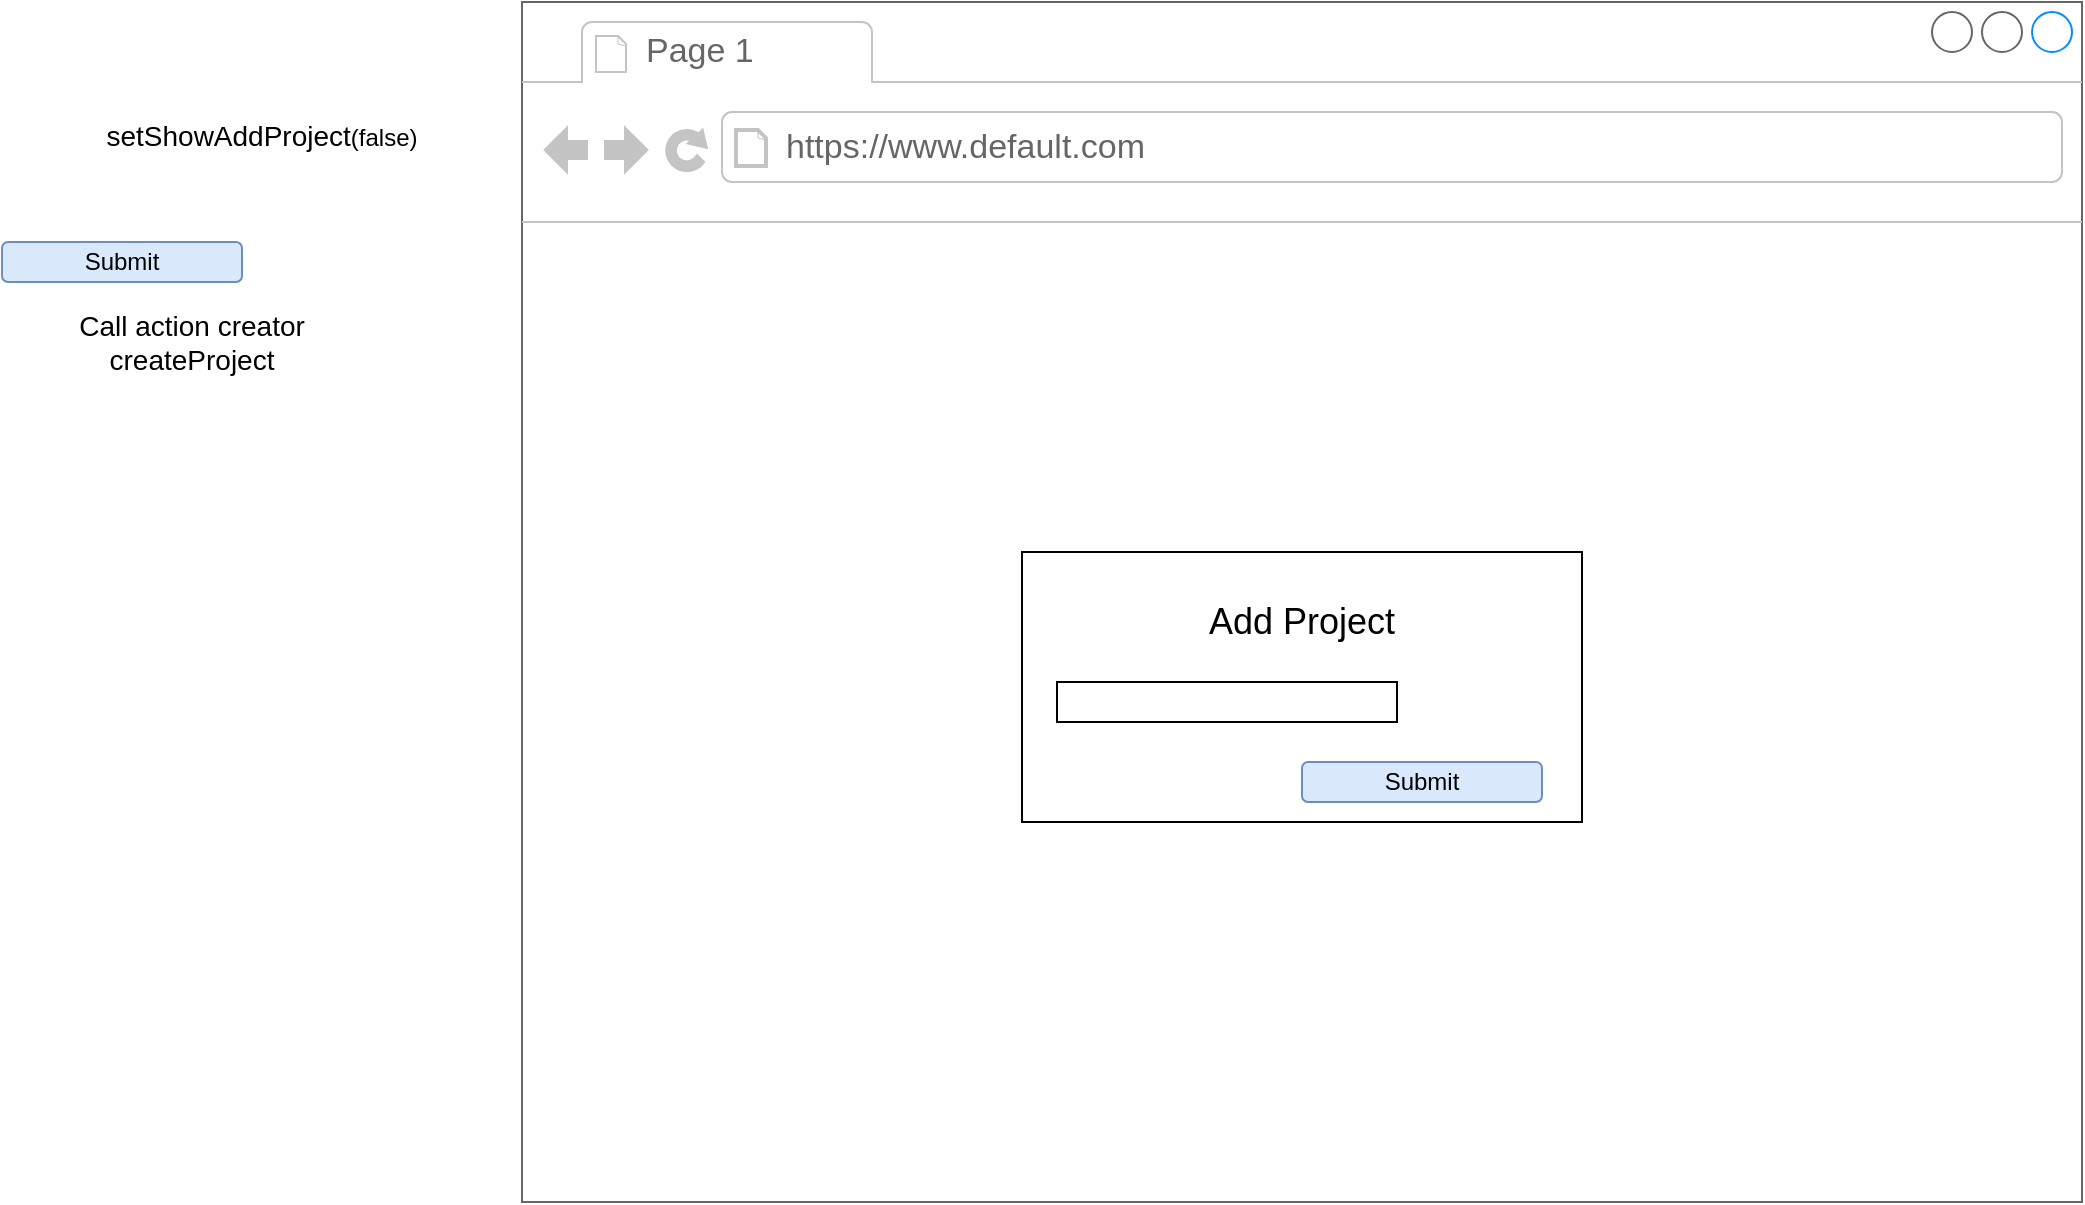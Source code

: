 <mxfile version="12.9.14" type="device"><diagram name="Page-1" id="2cc2dc42-3aac-f2a9-1cec-7a8b7cbee084"><mxGraphModel dx="1336" dy="843" grid="1" gridSize="10" guides="1" tooltips="1" connect="1" arrows="1" fold="1" page="1" pageScale="1" pageWidth="1100" pageHeight="850" background="#ffffff" math="0" shadow="0"><root><mxCell id="0"/><mxCell id="1" parent="0"/><mxCell id="7026571954dc6520-1" value="" style="strokeWidth=1;shadow=0;dashed=0;align=center;html=1;shape=mxgraph.mockup.containers.browserWindow;rSize=0;strokeColor=#666666;mainText=,;recursiveResize=0;rounded=0;labelBackgroundColor=none;fontFamily=Verdana;fontSize=12" parent="1" vertex="1"><mxGeometry x="290" y="150" width="780" height="600" as="geometry"/></mxCell><mxCell id="7026571954dc6520-2" value="Page 1" style="strokeWidth=1;shadow=0;dashed=0;align=center;html=1;shape=mxgraph.mockup.containers.anchor;fontSize=17;fontColor=#666666;align=left;" parent="7026571954dc6520-1" vertex="1"><mxGeometry x="60" y="12" width="110" height="26" as="geometry"/></mxCell><mxCell id="7026571954dc6520-3" value="https://www.default.com" style="strokeWidth=1;shadow=0;dashed=0;align=center;html=1;shape=mxgraph.mockup.containers.anchor;rSize=0;fontSize=17;fontColor=#666666;align=left;" parent="7026571954dc6520-1" vertex="1"><mxGeometry x="130" y="60" width="250" height="26" as="geometry"/></mxCell><mxCell id="lJ5CnQ_Xtu7p4TuDLEU6-34" value="&lt;span style=&quot;font-size: 14px&quot;&gt;&lt;br&gt;&lt;/span&gt;" style="text;html=1;strokeColor=none;fillColor=none;align=center;verticalAlign=middle;whiteSpace=wrap;rounded=0;" parent="7026571954dc6520-1" vertex="1"><mxGeometry x="267.5" y="175" width="100" height="65" as="geometry"/></mxCell><mxCell id="wDN0cvC8BD69L-q3aZ6F-2" value="" style="rounded=0;whiteSpace=wrap;html=1;" vertex="1" parent="7026571954dc6520-1"><mxGeometry x="250" y="275" width="280" height="135" as="geometry"/></mxCell><mxCell id="wDN0cvC8BD69L-q3aZ6F-3" value="&lt;font style=&quot;font-size: 18px&quot;&gt;Add Project&lt;/font&gt;" style="text;html=1;strokeColor=none;fillColor=none;align=center;verticalAlign=middle;whiteSpace=wrap;rounded=0;" vertex="1" parent="7026571954dc6520-1"><mxGeometry x="325" y="290" width="130" height="40" as="geometry"/></mxCell><mxCell id="wDN0cvC8BD69L-q3aZ6F-10" value="" style="rounded=0;whiteSpace=wrap;html=1;" vertex="1" parent="7026571954dc6520-1"><mxGeometry x="267.5" y="340" width="170" height="20" as="geometry"/></mxCell><mxCell id="wDN0cvC8BD69L-q3aZ6F-12" value="&lt;span style=&quot;font-family: monospace ; font-size: 0px&quot;&gt;%3CmxGraphModel%3E%3Croot%3E%3CmxCell%20id%3D%220%22%2F%3E%3CmxCell%20id%3D%221%22%20parent%3D%220%22%2F%3E%3CmxCell%20id%3D%222%22%20value%3D%22%26lt%3Bspan%20style%3D%26quot%3Bfont-family%3A%20%26amp%3B%2334%3Bhelvetica%26amp%3B%2334%3B%20%3B%20font-size%3A%2012px%20%3B%20font-style%3A%20normal%20%3B%20font-weight%3A%20400%20%3B%20letter-spacing%3A%20normal%20%3B%20text-align%3A%20center%20%3B%20text-indent%3A%200px%20%3B%20text-transform%3A%20none%20%3B%20word-spacing%3A%200px%20%3B%20float%3A%20none%20%3B%20display%3A%20inline%26quot%3B%26gt%3BContent%3A%26lt%3Bbr%26gt%3BmaxWidth%3A%201000%20px%26lt%3Bbr%26gt%3B%26lt%3Bbr%26gt%3B%26lt%3B%2Fspan%26gt%3B%22%20style%3D%22rounded%3D0%3BwhiteSpace%3Dwrap%3Bhtml%3D1%3BfillColor%3D%23f5f5f5%3BstrokeColor%3D%23666666%3BfontColor%3D%23333333%3B%22%20vertex%3D%221%22%20parent%3D%221%22%3E%3CmxGeometry%20x%3D%2230%22%20y%3D%22410%22%20width%3D%22200%22%20height%3D%2260%22%20as%3D%22geometry%22%2F%3E%3C%2FmxCell%3E%3C%2Froot%3E%3C%2FmxGraphModel%3E&lt;/span&gt;&lt;span style=&quot;font-family: monospace ; font-size: 0px&quot;&gt;%3CmxGraphModel%3E%3Croot%3E%3CmxCell%20id%3D%220%22%2F%3E%3CmxCell%20id%3D%221%22%20parent%3D%220%22%2F%3E%3CmxCell%20id%3D%222%22%20value%3D%22%26lt%3Bspan%20style%3D%26quot%3Bfont-family%3A%20%26amp%3B%2334%3Bhelvetica%26amp%3B%2334%3B%20%3B%20font-size%3A%2012px%20%3B%20font-style%3A%20normal%20%3B%20font-weight%3A%20400%20%3B%20letter-spacing%3A%20normal%20%3B%20text-align%3A%20center%20%3B%20text-indent%3A%200px%20%3B%20text-transform%3A%20none%20%3B%20word-spacing%3A%200px%20%3B%20float%3A%20none%20%3B%20display%3A%20inline%26quot%3B%26gt%3BContent%3A%26lt%3Bbr%26gt%3BmaxWidth%3A%201000%20px%26lt%3Bbr%26gt%3B%26lt%3Bbr%26gt%3B%26lt%3B%2Fspan%26gt%3B%22%20style%3D%22rounded%3D0%3BwhiteSpace%3Dwrap%3Bhtml%3D1%3BfillColor%3D%23f5f5f5%3BstrokeColor%3D%23666666%3BfontColor%3D%23333333%3B%22%20vertex%3D%221%22%20parent%3D%221%22%3E%3CmxGeometry%20x%3D%2230%22%20y%3D%22410%22%20width%3D%22200%22%20height%3D%2260%22%20as%3D%22geometry%22%2F%3E%3C%2FmxCell%3E%3C%2Froot%3E%3C%2FmxGraphModel%3E&lt;/span&gt;" style="shape=image;html=1;verticalAlign=top;verticalLabelPosition=bottom;labelBackgroundColor=#ffffff;imageAspect=0;aspect=fixed;image=https://cdn4.iconfinder.com/data/icons/ionicons/512/icon-close-circled-128.png" vertex="1" parent="7026571954dc6520-1"><mxGeometry x="728" y="120" width="38" height="38" as="geometry"/></mxCell><mxCell id="wDN0cvC8BD69L-q3aZ6F-19" value="Submit" style="rounded=1;whiteSpace=wrap;html=1;fillColor=#dae8fc;strokeColor=#6c8ebf;" vertex="1" parent="7026571954dc6520-1"><mxGeometry x="390" y="380" width="120" height="20" as="geometry"/></mxCell><mxCell id="wDN0cvC8BD69L-q3aZ6F-1" value="&lt;span style=&quot;font-family: monospace ; font-size: 0px&quot;&gt;%3CmxGraphModel%3E%3Croot%3E%3CmxCell%20id%3D%220%22%2F%3E%3CmxCell%20id%3D%221%22%20parent%3D%220%22%2F%3E%3CmxCell%20id%3D%222%22%20value%3D%22%26lt%3Bspan%20style%3D%26quot%3Bfont-family%3A%20%26amp%3B%2334%3Bhelvetica%26amp%3B%2334%3B%20%3B%20font-size%3A%2012px%20%3B%20font-style%3A%20normal%20%3B%20font-weight%3A%20400%20%3B%20letter-spacing%3A%20normal%20%3B%20text-align%3A%20center%20%3B%20text-indent%3A%200px%20%3B%20text-transform%3A%20none%20%3B%20word-spacing%3A%200px%20%3B%20float%3A%20none%20%3B%20display%3A%20inline%26quot%3B%26gt%3BContent%3A%26lt%3Bbr%26gt%3BmaxWidth%3A%201000%20px%26lt%3Bbr%26gt%3B%26lt%3Bbr%26gt%3B%26lt%3B%2Fspan%26gt%3B%22%20style%3D%22rounded%3D0%3BwhiteSpace%3Dwrap%3Bhtml%3D1%3BfillColor%3D%23f5f5f5%3BstrokeColor%3D%23666666%3BfontColor%3D%23333333%3B%22%20vertex%3D%221%22%20parent%3D%221%22%3E%3CmxGeometry%20x%3D%2230%22%20y%3D%22410%22%20width%3D%22200%22%20height%3D%2260%22%20as%3D%22geometry%22%2F%3E%3C%2FmxCell%3E%3C%2Froot%3E%3C%2FmxGraphModel%3E&lt;/span&gt;&lt;span style=&quot;font-family: monospace ; font-size: 0px&quot;&gt;%3CmxGraphModel%3E%3Croot%3E%3CmxCell%20id%3D%220%22%2F%3E%3CmxCell%20id%3D%221%22%20parent%3D%220%22%2F%3E%3CmxCell%20id%3D%222%22%20value%3D%22%26lt%3Bspan%20style%3D%26quot%3Bfont-family%3A%20%26amp%3B%2334%3Bhelvetica%26amp%3B%2334%3B%20%3B%20font-size%3A%2012px%20%3B%20font-style%3A%20normal%20%3B%20font-weight%3A%20400%20%3B%20letter-spacing%3A%20normal%20%3B%20text-align%3A%20center%20%3B%20text-indent%3A%200px%20%3B%20text-transform%3A%20none%20%3B%20word-spacing%3A%200px%20%3B%20float%3A%20none%20%3B%20display%3A%20inline%26quot%3B%26gt%3BContent%3A%26lt%3Bbr%26gt%3BmaxWidth%3A%201000%20px%26lt%3Bbr%26gt%3B%26lt%3Bbr%26gt%3B%26lt%3B%2Fspan%26gt%3B%22%20style%3D%22rounded%3D0%3BwhiteSpace%3Dwrap%3Bhtml%3D1%3BfillColor%3D%23f5f5f5%3BstrokeColor%3D%23666666%3BfontColor%3D%23333333%3B%22%20vertex%3D%221%22%20parent%3D%221%22%3E%3CmxGeometry%20x%3D%2230%22%20y%3D%22410%22%20width%3D%22200%22%20height%3D%2260%22%20as%3D%22geometry%22%2F%3E%3C%2FmxCell%3E%3C%2Froot%3E%3C%2FmxGraphModel%3E&lt;/span&gt;" style="shape=image;html=1;verticalAlign=top;verticalLabelPosition=bottom;labelBackgroundColor=#ffffff;imageAspect=0;aspect=fixed;image=https://cdn4.iconfinder.com/data/icons/ionicons/512/icon-close-circled-128.png" vertex="1" parent="1"><mxGeometry x="30" y="198" width="38" height="38" as="geometry"/></mxCell><mxCell id="wDN0cvC8BD69L-q3aZ6F-13" value="&lt;font style=&quot;font-size: 14px&quot;&gt;setShowAddProject&lt;/font&gt;(false)" style="text;html=1;strokeColor=none;fillColor=none;align=center;verticalAlign=middle;whiteSpace=wrap;rounded=0;" vertex="1" parent="1"><mxGeometry x="80" y="180.5" width="160" height="73" as="geometry"/></mxCell><mxCell id="wDN0cvC8BD69L-q3aZ6F-11" value="Submit" style="rounded=1;whiteSpace=wrap;html=1;fillColor=#dae8fc;strokeColor=#6c8ebf;" vertex="1" parent="1"><mxGeometry x="30" y="270" width="120" height="20" as="geometry"/></mxCell><mxCell id="wDN0cvC8BD69L-q3aZ6F-18" value="&lt;font style=&quot;font-size: 14px&quot;&gt;Call action creator createProject&lt;/font&gt;" style="text;html=1;strokeColor=none;fillColor=none;align=center;verticalAlign=middle;whiteSpace=wrap;rounded=0;" vertex="1" parent="1"><mxGeometry x="30" y="300" width="190" height="40" as="geometry"/></mxCell></root></mxGraphModel></diagram></mxfile>